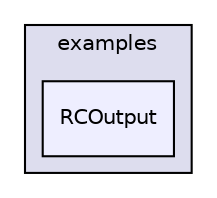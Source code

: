 digraph "libraries/AP_HAL/examples/RCOutput" {
  compound=true
  node [ fontsize="10", fontname="Helvetica"];
  edge [ labelfontsize="10", labelfontname="Helvetica"];
  subgraph clusterdir_f7f5157e56f55124705528a97fcdff61 {
    graph [ bgcolor="#ddddee", pencolor="black", label="examples" fontname="Helvetica", fontsize="10", URL="dir_f7f5157e56f55124705528a97fcdff61.html"]
  dir_2b1c4eab00cbd1ca7bdef6eaab6a8c4f [shape=box, label="RCOutput", style="filled", fillcolor="#eeeeff", pencolor="black", URL="dir_2b1c4eab00cbd1ca7bdef6eaab6a8c4f.html"];
  }
}
